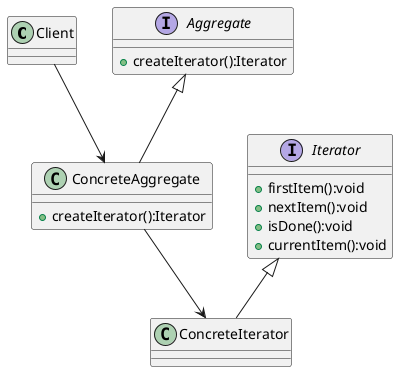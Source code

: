 @startuml

class Client

interface Aggregate {
+createIterator():Iterator
}

class ConcreteAggregate {
+createIterator():Iterator
}

interface Iterator {
+firstItem():void
+nextItem():void
+isDone():void
+currentItem():void
}

class ConcreteIterator {
}

Aggregate <|-- ConcreteAggregate
Iterator <|-- ConcreteIterator
ConcreteAggregate --> ConcreteIterator
Client --> ConcreteAggregate

@enduml